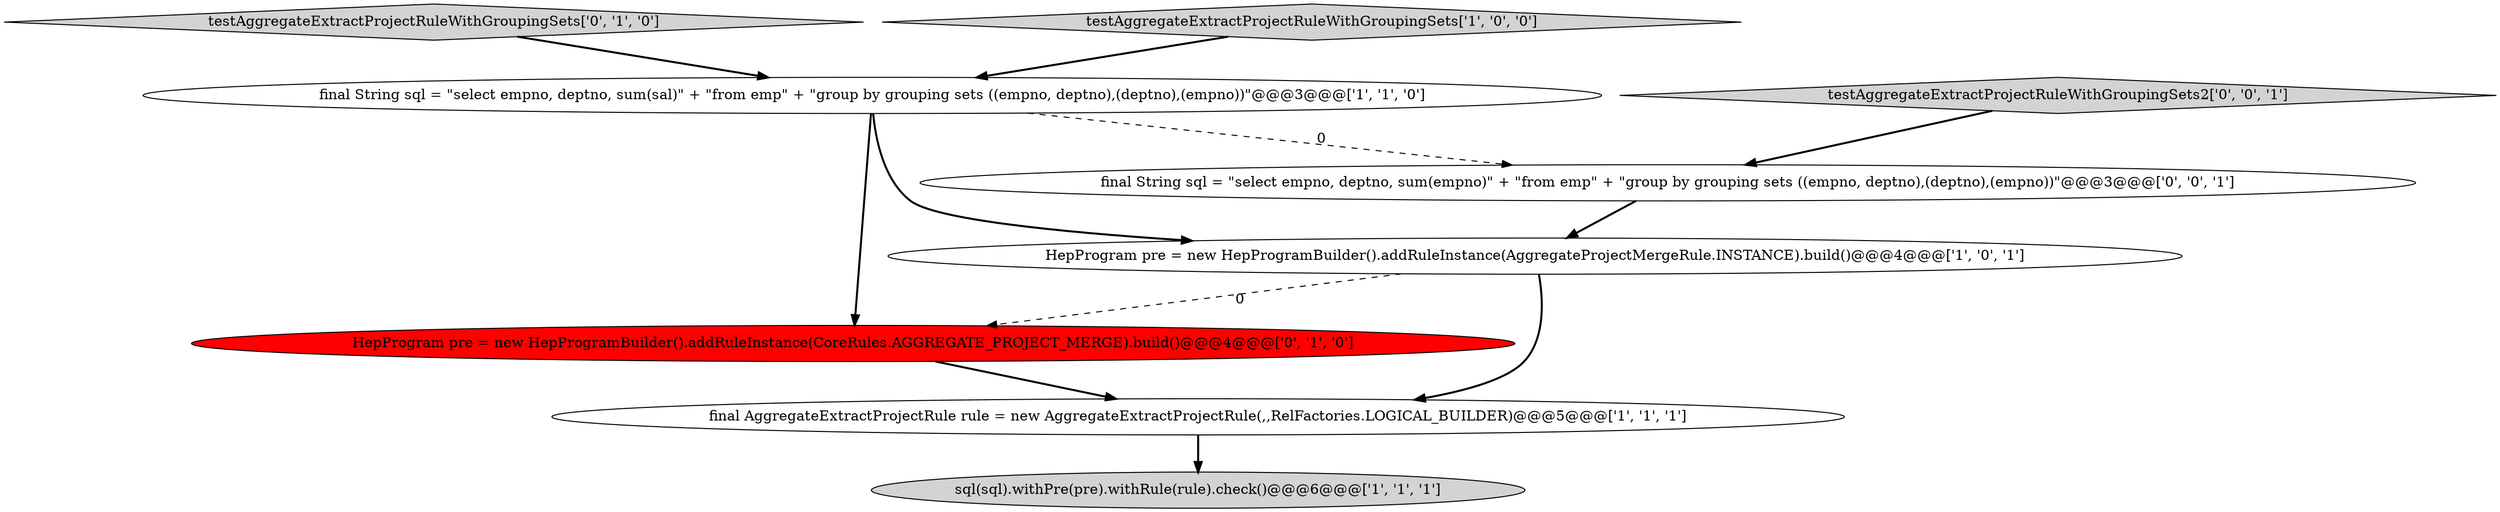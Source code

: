 digraph {
6 [style = filled, label = "testAggregateExtractProjectRuleWithGroupingSets['0', '1', '0']", fillcolor = lightgray, shape = diamond image = "AAA0AAABBB2BBB"];
4 [style = filled, label = "HepProgram pre = new HepProgramBuilder().addRuleInstance(AggregateProjectMergeRule.INSTANCE).build()@@@4@@@['1', '0', '1']", fillcolor = white, shape = ellipse image = "AAA0AAABBB1BBB"];
1 [style = filled, label = "testAggregateExtractProjectRuleWithGroupingSets['1', '0', '0']", fillcolor = lightgray, shape = diamond image = "AAA0AAABBB1BBB"];
5 [style = filled, label = "HepProgram pre = new HepProgramBuilder().addRuleInstance(CoreRules.AGGREGATE_PROJECT_MERGE).build()@@@4@@@['0', '1', '0']", fillcolor = red, shape = ellipse image = "AAA1AAABBB2BBB"];
0 [style = filled, label = "final AggregateExtractProjectRule rule = new AggregateExtractProjectRule(,,RelFactories.LOGICAL_BUILDER)@@@5@@@['1', '1', '1']", fillcolor = white, shape = ellipse image = "AAA0AAABBB1BBB"];
3 [style = filled, label = "sql(sql).withPre(pre).withRule(rule).check()@@@6@@@['1', '1', '1']", fillcolor = lightgray, shape = ellipse image = "AAA0AAABBB1BBB"];
2 [style = filled, label = "final String sql = \"select empno, deptno, sum(sal)\" + \"from emp\" + \"group by grouping sets ((empno, deptno),(deptno),(empno))\"@@@3@@@['1', '1', '0']", fillcolor = white, shape = ellipse image = "AAA0AAABBB1BBB"];
8 [style = filled, label = "testAggregateExtractProjectRuleWithGroupingSets2['0', '0', '1']", fillcolor = lightgray, shape = diamond image = "AAA0AAABBB3BBB"];
7 [style = filled, label = "final String sql = \"select empno, deptno, sum(empno)\" + \"from emp\" + \"group by grouping sets ((empno, deptno),(deptno),(empno))\"@@@3@@@['0', '0', '1']", fillcolor = white, shape = ellipse image = "AAA0AAABBB3BBB"];
4->5 [style = dashed, label="0"];
0->3 [style = bold, label=""];
1->2 [style = bold, label=""];
7->4 [style = bold, label=""];
5->0 [style = bold, label=""];
2->7 [style = dashed, label="0"];
2->4 [style = bold, label=""];
8->7 [style = bold, label=""];
4->0 [style = bold, label=""];
2->5 [style = bold, label=""];
6->2 [style = bold, label=""];
}
